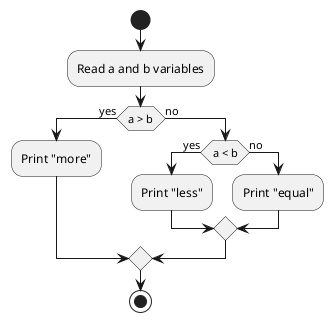 @startuml
start
:Read a and b variables;
if (a > b) is (yes) then
  :Print "more";
else (no)
  if (a < b) is (yes) then
    :Print "less";
  else (no)
    :Print "equal";
  endif;
endif;
stop
@enduml